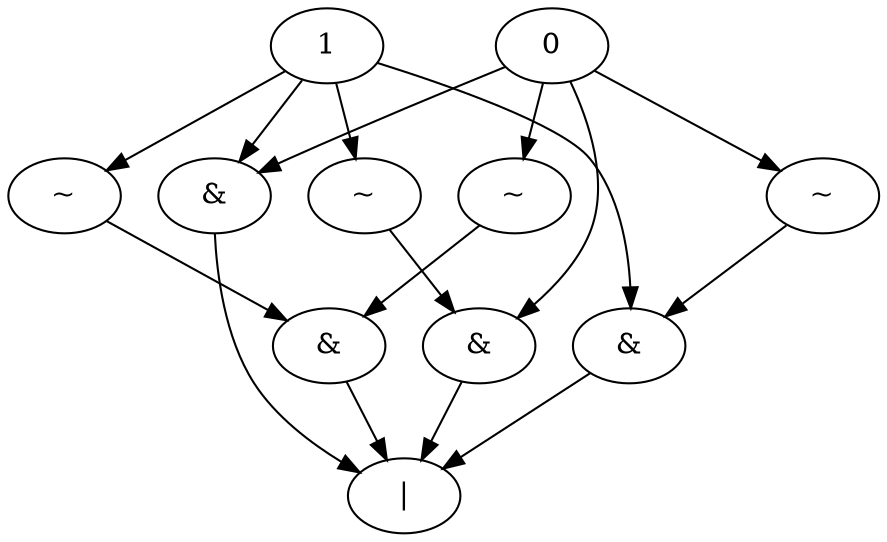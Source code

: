 digraph G{
   0[input=false,output=false];
   1[input=false,output=false];
   2 [label="|",input=false,output=false];
   3 [label="&",input=false,output=false];
   4 [label="~",input=false,output=false];
   5 [label="~",input=false,output=false];
   6 [label="&",input=false,output=false];
   7 [label="~",input=false,output=false];
   8 [label="&",input=false,output=false];
   9 [label="~",input=false,output=false];
   10 [label="&",input=false,output=false];
   0->4;
   0->7;
   0->8;
   0->10;
   1->5;
   1->6;
   1->9;
   1->10;
   3->2;
   4->3;
   5->3;
   6->2;
   7->6;
   8->2;
   9->8;
   10->2;
}